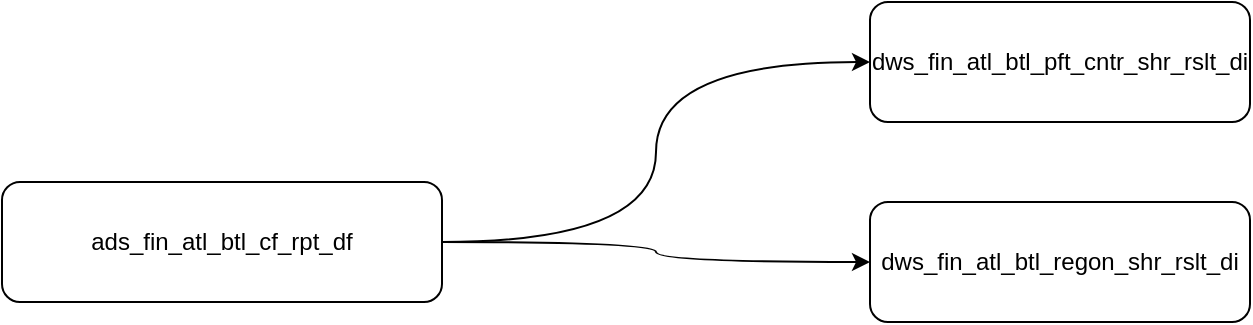 <mxfile version="24.7.8">
  <diagram name="第 1 页" id="iGHmIZ3LZTDbb6ntpi60">
    <mxGraphModel dx="1877" dy="652" grid="1" gridSize="10" guides="1" tooltips="1" connect="1" arrows="1" fold="1" page="1" pageScale="1" pageWidth="827" pageHeight="1169" math="0" shadow="0">
      <root>
        <mxCell id="0" />
        <mxCell id="1" parent="0" />
        <mxCell id="Ziax8fxTvrLB9GdavN1S-3" style="edgeStyle=orthogonalEdgeStyle;rounded=0;orthogonalLoop=1;jettySize=auto;html=1;entryX=0;entryY=0.5;entryDx=0;entryDy=0;curved=1;" edge="1" parent="1" source="Ziax8fxTvrLB9GdavN1S-1" target="Ziax8fxTvrLB9GdavN1S-2">
          <mxGeometry relative="1" as="geometry" />
        </mxCell>
        <mxCell id="Ziax8fxTvrLB9GdavN1S-5" style="edgeStyle=orthogonalEdgeStyle;rounded=0;orthogonalLoop=1;jettySize=auto;html=1;entryX=0;entryY=0.5;entryDx=0;entryDy=0;curved=1;" edge="1" parent="1" source="Ziax8fxTvrLB9GdavN1S-1" target="Ziax8fxTvrLB9GdavN1S-4">
          <mxGeometry relative="1" as="geometry" />
        </mxCell>
        <mxCell id="Ziax8fxTvrLB9GdavN1S-1" value="ads_fin_atl_btl_cf_rpt_df" style="rounded=1;whiteSpace=wrap;html=1;" vertex="1" parent="1">
          <mxGeometry x="-20" y="110" width="220" height="60" as="geometry" />
        </mxCell>
        <mxCell id="Ziax8fxTvrLB9GdavN1S-2" value="dws_fin_atl_btl_regon_shr_rslt_di" style="rounded=1;html=1;whiteSpace=wrap;" vertex="1" parent="1">
          <mxGeometry x="414" y="120" width="190" height="60" as="geometry" />
        </mxCell>
        <mxCell id="Ziax8fxTvrLB9GdavN1S-4" value="dws_fin_atl_btl_pft_cntr_shr_rslt_di" style="rounded=1;html=1;whiteSpace=wrap;" vertex="1" parent="1">
          <mxGeometry x="414" y="20" width="190" height="60" as="geometry" />
        </mxCell>
      </root>
    </mxGraphModel>
  </diagram>
</mxfile>
